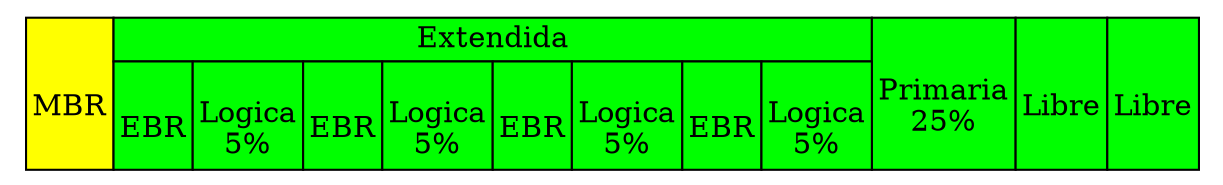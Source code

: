 digraph {
	node [shape=plaintext]
	table [label=<
		<TABLE BORDER="0" CELLBORDER="1" CELLSPACING="0">
		<TR>
			<TD bgcolor="yellow" ROWSPAN="2"><BR/>MBR<BR/></TD>
			<TD bgcolor="green" ROWSPAN="1" COLSPAN="8">Extendida</TD>
			<TD bgcolor="green" ROWSPAN="2" COLSPAN="1"><BR/>Primaria<BR/>25%</TD>
			<TD bgcolor="green" ROWSPAN="2" COLSPAN="1"><BR/>Libre<BR/></TD>
			<TD bgcolor="green" ROWSPAN="2" COLSPAN="1"><BR/>Libre<BR/></TD>
		</TR>
		<TR>
			<TD bgcolor="green" ROWSPAN="1" COLSPAN="1"><BR/>EBR<BR/></TD>
			<TD bgcolor="green" ROWSPAN="1" COLSPAN="1"><BR/>Logica<BR/>5%</TD>
			<TD bgcolor="green" ROWSPAN="1" COLSPAN="1"><BR/>EBR<BR/></TD>
			<TD bgcolor="green" ROWSPAN="1" COLSPAN="1"><BR/>Logica<BR/>5%</TD>
			<TD bgcolor="green" ROWSPAN="1" COLSPAN="1"><BR/>EBR<BR/></TD>
			<TD bgcolor="green" ROWSPAN="1" COLSPAN="1"><BR/>Logica<BR/>5%</TD>
			<TD bgcolor="green" ROWSPAN="1" COLSPAN="1"><BR/>EBR<BR/></TD>
			<TD bgcolor="green" ROWSPAN="1" COLSPAN="1"><BR/>Logica<BR/>5%</TD>
		</TR>
		</TABLE>
	>]
}
